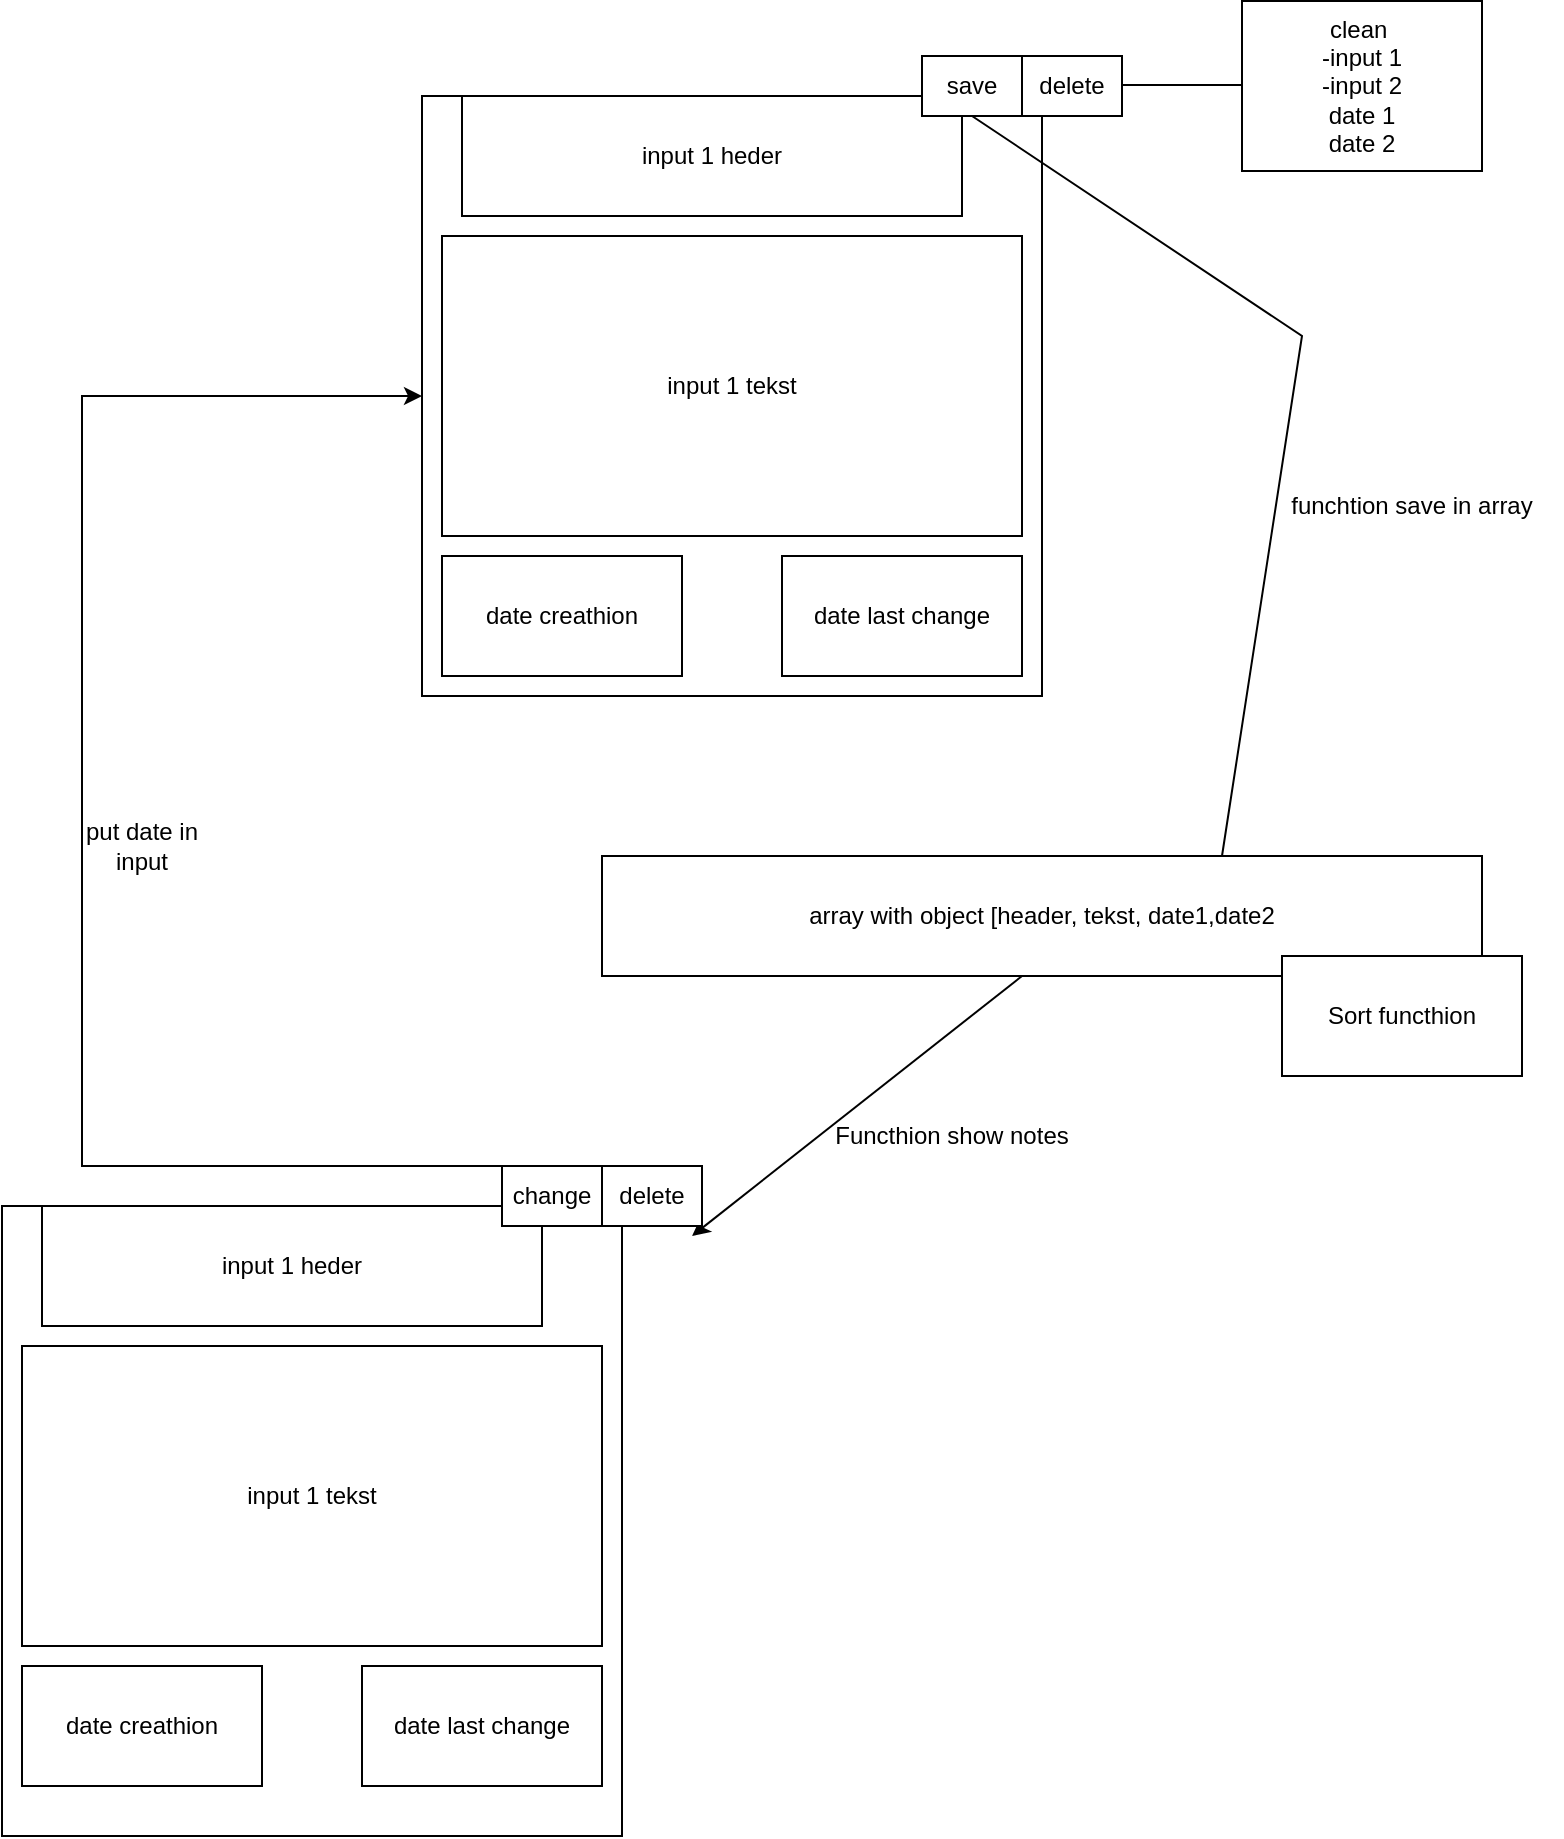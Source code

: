 <mxfile version="22.0.8" type="device">
  <diagram name="Страница — 1" id="05_mMnpTA4oAyFnMqN2C">
    <mxGraphModel dx="1136" dy="630" grid="1" gridSize="10" guides="1" tooltips="1" connect="1" arrows="1" fold="1" page="1" pageScale="1" pageWidth="827" pageHeight="1169" math="0" shadow="0">
      <root>
        <mxCell id="0" />
        <mxCell id="1" parent="0" />
        <mxCell id="aRq2Ite3i-hV6_ttZPyy-1" value="" style="rounded=0;whiteSpace=wrap;html=1;" vertex="1" parent="1">
          <mxGeometry x="240" y="80" width="310" height="300" as="geometry" />
        </mxCell>
        <mxCell id="aRq2Ite3i-hV6_ttZPyy-2" value="input 1 heder" style="rounded=0;whiteSpace=wrap;html=1;" vertex="1" parent="1">
          <mxGeometry x="260" y="80" width="250" height="60" as="geometry" />
        </mxCell>
        <mxCell id="aRq2Ite3i-hV6_ttZPyy-3" value="input 1 tekst&lt;br&gt;" style="rounded=0;whiteSpace=wrap;html=1;" vertex="1" parent="1">
          <mxGeometry x="250" y="150" width="290" height="150" as="geometry" />
        </mxCell>
        <mxCell id="aRq2Ite3i-hV6_ttZPyy-4" value="date creathion" style="rounded=0;whiteSpace=wrap;html=1;" vertex="1" parent="1">
          <mxGeometry x="250" y="310" width="120" height="60" as="geometry" />
        </mxCell>
        <mxCell id="aRq2Ite3i-hV6_ttZPyy-5" value="date last change" style="rounded=0;whiteSpace=wrap;html=1;" vertex="1" parent="1">
          <mxGeometry x="420" y="310" width="120" height="60" as="geometry" />
        </mxCell>
        <mxCell id="aRq2Ite3i-hV6_ttZPyy-6" value="delete" style="rounded=0;whiteSpace=wrap;html=1;" vertex="1" parent="1">
          <mxGeometry x="540" y="60" width="50" height="30" as="geometry" />
        </mxCell>
        <mxCell id="aRq2Ite3i-hV6_ttZPyy-7" value="save" style="rounded=0;whiteSpace=wrap;html=1;" vertex="1" parent="1">
          <mxGeometry x="490" y="60" width="50" height="30" as="geometry" />
        </mxCell>
        <mxCell id="aRq2Ite3i-hV6_ttZPyy-8" value="clean&amp;nbsp;&lt;br&gt;-input 1&lt;br&gt;-input 2&lt;br&gt;date 1&lt;br&gt;date 2" style="rounded=0;whiteSpace=wrap;html=1;" vertex="1" parent="1">
          <mxGeometry x="650" y="32.5" width="120" height="85" as="geometry" />
        </mxCell>
        <mxCell id="aRq2Ite3i-hV6_ttZPyy-9" value="" style="endArrow=none;html=1;rounded=0;" edge="1" parent="1">
          <mxGeometry width="50" height="50" relative="1" as="geometry">
            <mxPoint x="590" y="74.5" as="sourcePoint" />
            <mxPoint x="650" y="74.5" as="targetPoint" />
            <Array as="points">
              <mxPoint x="620" y="74.5" />
            </Array>
          </mxGeometry>
        </mxCell>
        <mxCell id="aRq2Ite3i-hV6_ttZPyy-10" value="" style="endArrow=none;html=1;rounded=0;entryX=0.5;entryY=1;entryDx=0;entryDy=0;" edge="1" parent="1" target="aRq2Ite3i-hV6_ttZPyy-7">
          <mxGeometry width="50" height="50" relative="1" as="geometry">
            <mxPoint x="640" y="460" as="sourcePoint" />
            <mxPoint x="765" y="180" as="targetPoint" />
            <Array as="points">
              <mxPoint x="680" y="200" />
            </Array>
          </mxGeometry>
        </mxCell>
        <mxCell id="aRq2Ite3i-hV6_ttZPyy-11" value="array with object [header, tekst, date1,date2" style="rounded=0;whiteSpace=wrap;html=1;" vertex="1" parent="1">
          <mxGeometry x="330" y="460" width="440" height="60" as="geometry" />
        </mxCell>
        <mxCell id="aRq2Ite3i-hV6_ttZPyy-15" value="" style="endArrow=classic;html=1;rounded=0;" edge="1" parent="1">
          <mxGeometry width="50" height="50" relative="1" as="geometry">
            <mxPoint x="540" y="520" as="sourcePoint" />
            <mxPoint x="375" y="650" as="targetPoint" />
          </mxGeometry>
        </mxCell>
        <mxCell id="aRq2Ite3i-hV6_ttZPyy-16" value="Functhion show notes&lt;br&gt;" style="text;html=1;strokeColor=none;fillColor=none;align=center;verticalAlign=middle;whiteSpace=wrap;rounded=0;" vertex="1" parent="1">
          <mxGeometry x="430" y="585" width="150" height="30" as="geometry" />
        </mxCell>
        <mxCell id="aRq2Ite3i-hV6_ttZPyy-17" value="funchtion save in array&lt;br&gt;" style="text;html=1;strokeColor=none;fillColor=none;align=center;verticalAlign=middle;whiteSpace=wrap;rounded=0;" vertex="1" parent="1">
          <mxGeometry x="660" y="270" width="150" height="30" as="geometry" />
        </mxCell>
        <mxCell id="aRq2Ite3i-hV6_ttZPyy-18" value="" style="rounded=0;whiteSpace=wrap;html=1;" vertex="1" parent="1">
          <mxGeometry x="30" y="635" width="310" height="315" as="geometry" />
        </mxCell>
        <mxCell id="aRq2Ite3i-hV6_ttZPyy-19" value="input 1 heder" style="rounded=0;whiteSpace=wrap;html=1;" vertex="1" parent="1">
          <mxGeometry x="50" y="635" width="250" height="60" as="geometry" />
        </mxCell>
        <mxCell id="aRq2Ite3i-hV6_ttZPyy-20" value="input 1 tekst&lt;br&gt;" style="rounded=0;whiteSpace=wrap;html=1;" vertex="1" parent="1">
          <mxGeometry x="40" y="705" width="290" height="150" as="geometry" />
        </mxCell>
        <mxCell id="aRq2Ite3i-hV6_ttZPyy-21" value="date creathion" style="rounded=0;whiteSpace=wrap;html=1;" vertex="1" parent="1">
          <mxGeometry x="40" y="865" width="120" height="60" as="geometry" />
        </mxCell>
        <mxCell id="aRq2Ite3i-hV6_ttZPyy-22" value="date last change" style="rounded=0;whiteSpace=wrap;html=1;" vertex="1" parent="1">
          <mxGeometry x="210" y="865" width="120" height="60" as="geometry" />
        </mxCell>
        <mxCell id="aRq2Ite3i-hV6_ttZPyy-23" value="delete" style="rounded=0;whiteSpace=wrap;html=1;" vertex="1" parent="1">
          <mxGeometry x="330" y="615" width="50" height="30" as="geometry" />
        </mxCell>
        <mxCell id="aRq2Ite3i-hV6_ttZPyy-26" style="edgeStyle=orthogonalEdgeStyle;rounded=0;orthogonalLoop=1;jettySize=auto;html=1;exitX=0.5;exitY=0;exitDx=0;exitDy=0;entryX=0;entryY=0.5;entryDx=0;entryDy=0;" edge="1" parent="1" source="aRq2Ite3i-hV6_ttZPyy-24" target="aRq2Ite3i-hV6_ttZPyy-1">
          <mxGeometry relative="1" as="geometry">
            <mxPoint x="70" y="290" as="targetPoint" />
            <Array as="points">
              <mxPoint x="70" y="615" />
              <mxPoint x="70" y="230" />
            </Array>
          </mxGeometry>
        </mxCell>
        <mxCell id="aRq2Ite3i-hV6_ttZPyy-24" value="change" style="rounded=0;whiteSpace=wrap;html=1;" vertex="1" parent="1">
          <mxGeometry x="280" y="615" width="50" height="30" as="geometry" />
        </mxCell>
        <mxCell id="aRq2Ite3i-hV6_ttZPyy-27" value="put date in input" style="text;html=1;strokeColor=none;fillColor=none;align=center;verticalAlign=middle;whiteSpace=wrap;rounded=0;" vertex="1" parent="1">
          <mxGeometry x="70" y="440" width="60" height="30" as="geometry" />
        </mxCell>
        <mxCell id="aRq2Ite3i-hV6_ttZPyy-28" value="Sort functhion" style="rounded=0;whiteSpace=wrap;html=1;" vertex="1" parent="1">
          <mxGeometry x="670" y="510" width="120" height="60" as="geometry" />
        </mxCell>
      </root>
    </mxGraphModel>
  </diagram>
</mxfile>
